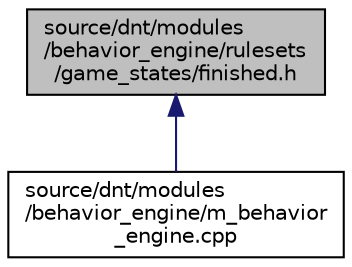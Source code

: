 digraph "source/dnt/modules/behavior_engine/rulesets/game_states/finished.h"
{
  edge [fontname="Helvetica",fontsize="10",labelfontname="Helvetica",labelfontsize="10"];
  node [fontname="Helvetica",fontsize="10",shape=record];
  Node1 [label="source/dnt/modules\l/behavior_engine/rulesets\l/game_states/finished.h",height=0.2,width=0.4,color="black", fillcolor="grey75", style="filled", fontcolor="black"];
  Node1 -> Node2 [dir="back",color="midnightblue",fontsize="10",style="solid",fontname="Helvetica"];
  Node2 [label="source/dnt/modules\l/behavior_engine/m_behavior\l_engine.cpp",height=0.2,width=0.4,color="black", fillcolor="white", style="filled",URL="$m__behavior__engine_8cpp.html"];
}
